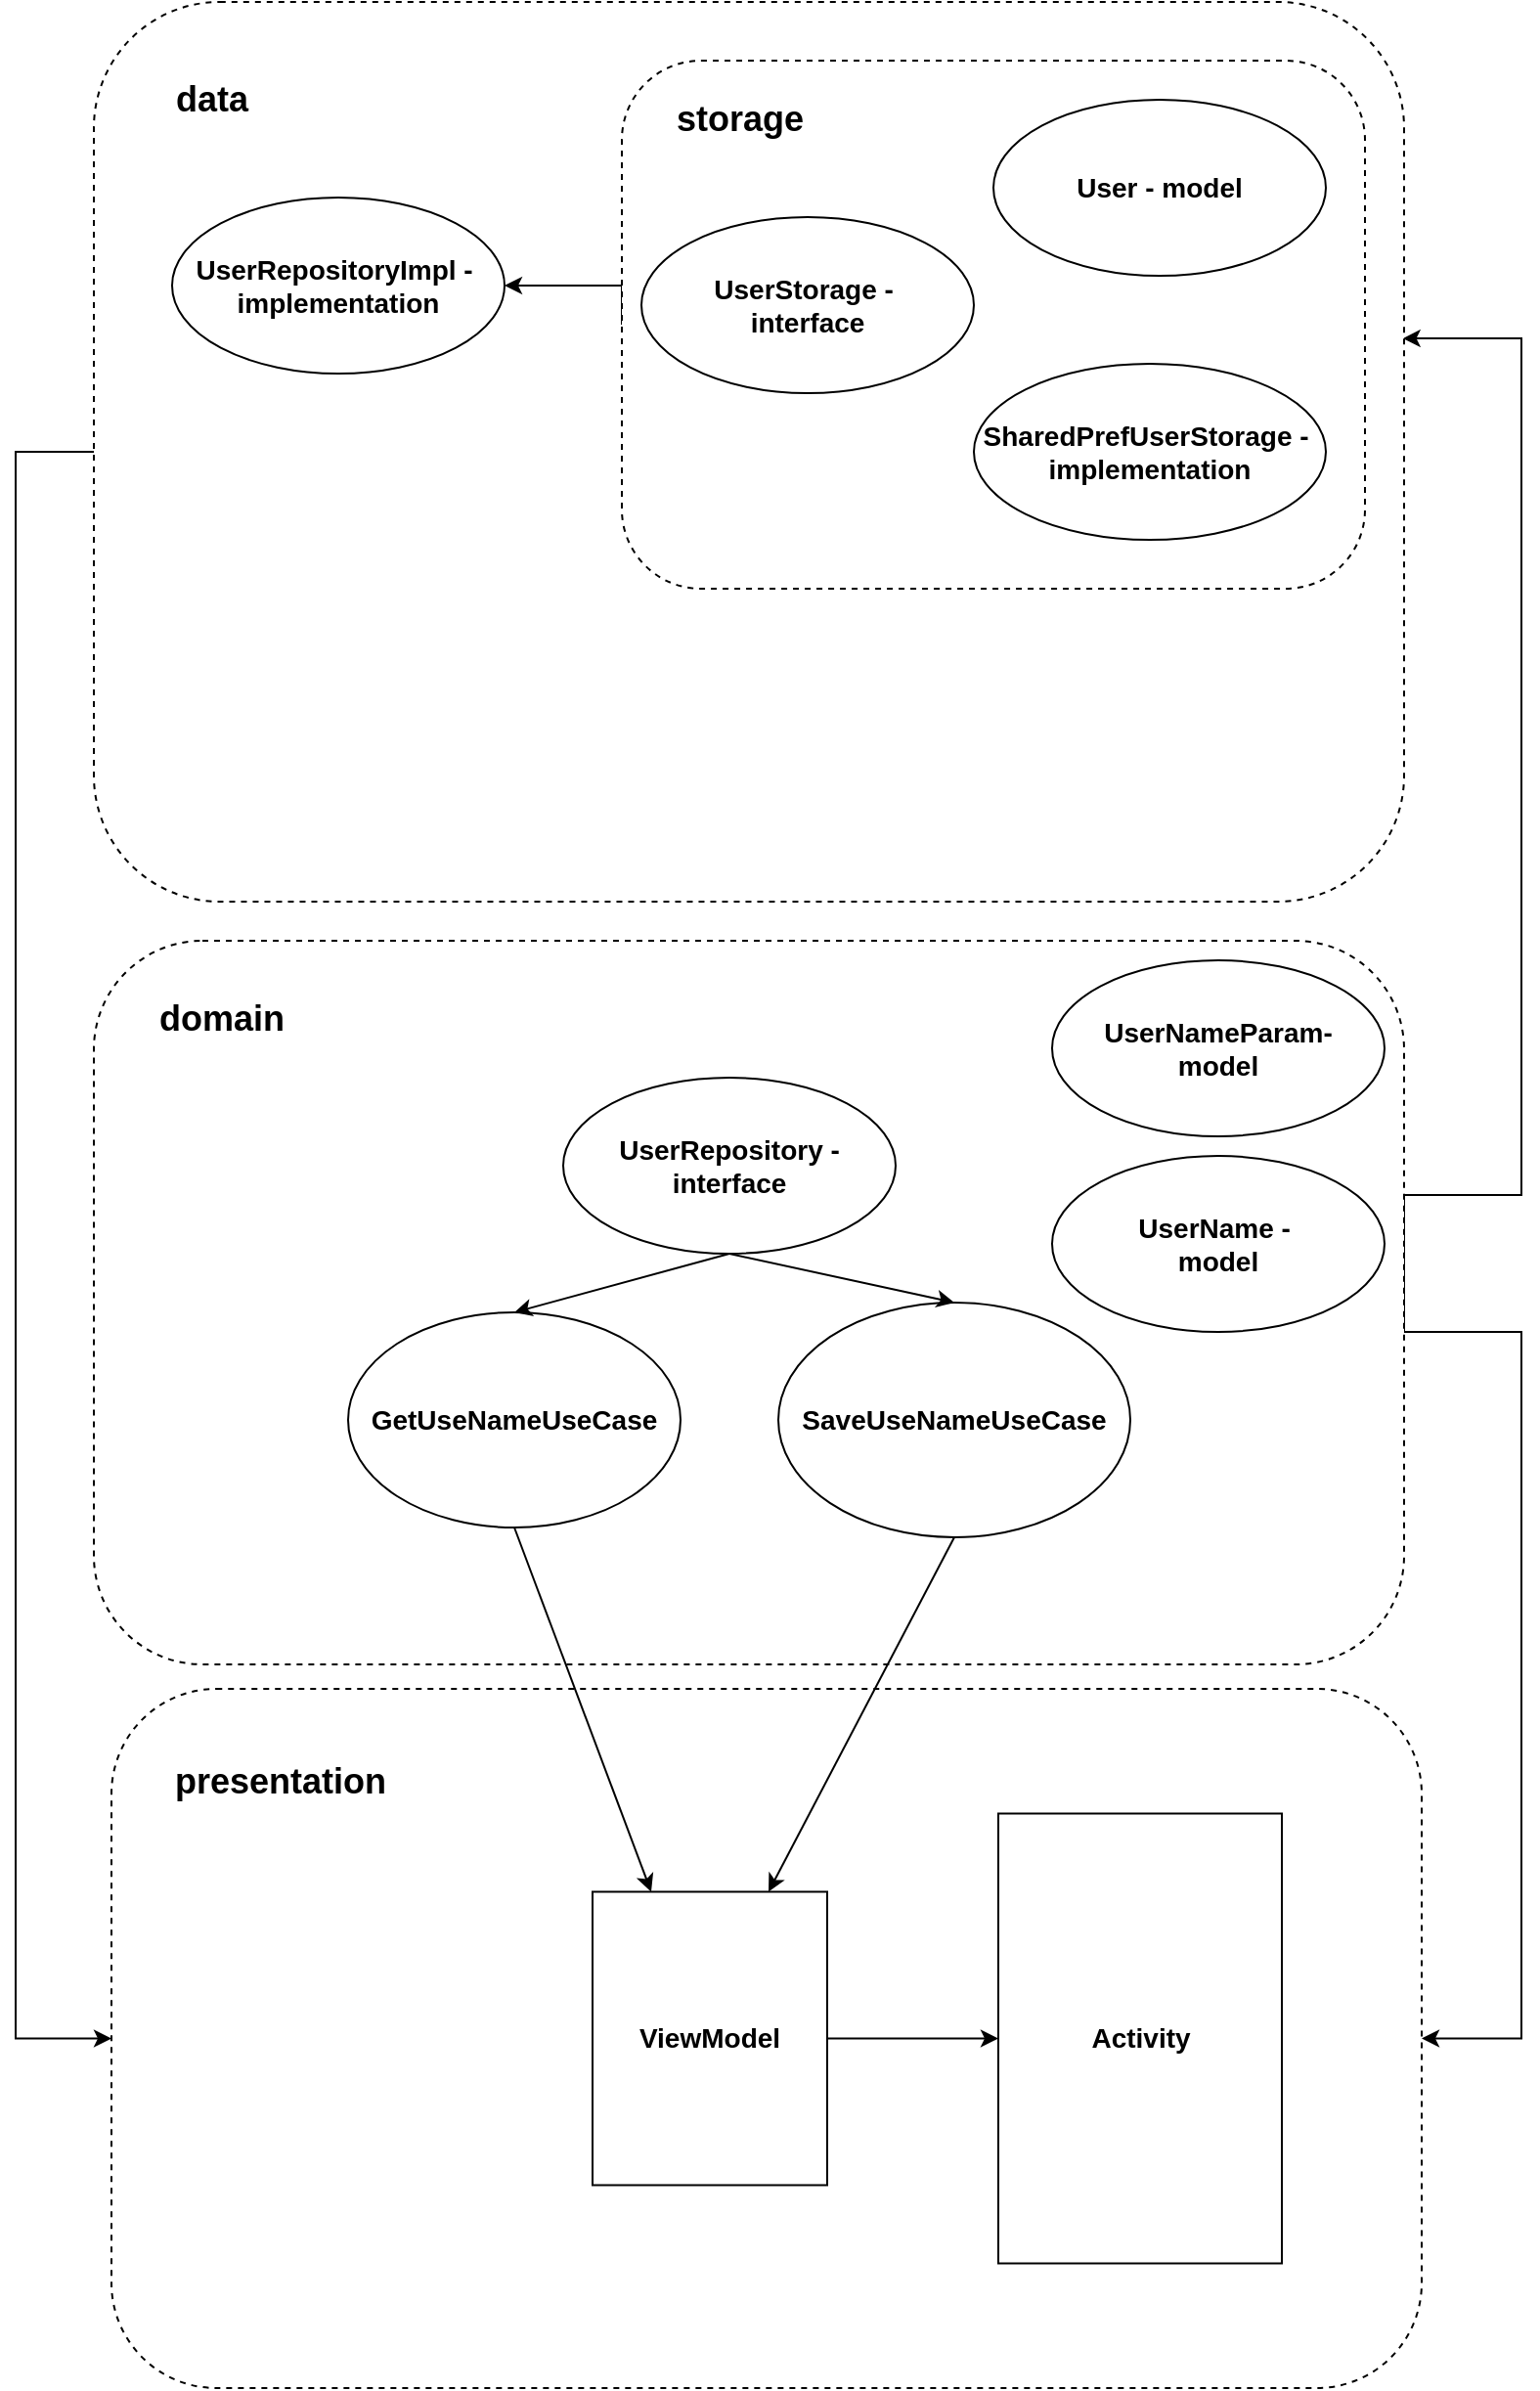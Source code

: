 <mxfile version="20.2.8" type="device"><diagram id="sp2CY9KDCXxaj9Pn9gX4" name="Страница 1"><mxGraphModel dx="1422" dy="865" grid="1" gridSize="10" guides="1" tooltips="1" connect="1" arrows="1" fold="1" page="1" pageScale="1" pageWidth="827" pageHeight="1169" math="0" shadow="0"><root><mxCell id="0"/><mxCell id="1" parent="0"/><mxCell id="xBVzUCCf7qzovv11I4ck-13" value="" style="rounded=1;whiteSpace=wrap;html=1;dashed=1;" parent="1" vertex="1"><mxGeometry x="69" y="1072.5" width="670" height="357.5" as="geometry"/></mxCell><mxCell id="NapjmJpgtVdCH8DBkaGh-11" style="edgeStyle=orthogonalEdgeStyle;rounded=0;orthogonalLoop=1;jettySize=auto;html=1;exitX=1;exitY=0.5;exitDx=0;exitDy=0;entryX=0.999;entryY=0.374;entryDx=0;entryDy=0;entryPerimeter=0;" parent="1" source="xBVzUCCf7qzovv11I4ck-11" target="xBVzUCCf7qzovv11I4ck-23" edge="1"><mxGeometry relative="1" as="geometry"><Array as="points"><mxPoint x="730" y="820"/><mxPoint x="790" y="820"/><mxPoint x="790" y="382"/></Array></mxGeometry></mxCell><mxCell id="NapjmJpgtVdCH8DBkaGh-12" style="edgeStyle=orthogonalEdgeStyle;rounded=0;orthogonalLoop=1;jettySize=auto;html=1;exitX=1;exitY=0.5;exitDx=0;exitDy=0;entryX=1;entryY=0.5;entryDx=0;entryDy=0;" parent="1" source="xBVzUCCf7qzovv11I4ck-11" target="xBVzUCCf7qzovv11I4ck-13" edge="1"><mxGeometry relative="1" as="geometry"><Array as="points"><mxPoint x="730" y="890"/><mxPoint x="790" y="890"/><mxPoint x="790" y="1251"/></Array></mxGeometry></mxCell><mxCell id="xBVzUCCf7qzovv11I4ck-11" value="" style="rounded=1;whiteSpace=wrap;html=1;dashed=1;" parent="1" vertex="1"><mxGeometry x="60" y="690" width="670" height="370" as="geometry"/></mxCell><mxCell id="xBVzUCCf7qzovv11I4ck-3" value="&lt;b&gt;&lt;font style=&quot;font-size: 14px;&quot;&gt;GetUseNameUseCase&lt;/font&gt;&lt;/b&gt;" style="ellipse;whiteSpace=wrap;html=1;" parent="1" vertex="1"><mxGeometry x="190" y="880" width="170" height="110" as="geometry"/></mxCell><mxCell id="xBVzUCCf7qzovv11I4ck-5" value="&lt;b&gt;&lt;font style=&quot;font-size: 14px;&quot;&gt;SaveUseNameUseCase&lt;/font&gt;&lt;/b&gt;" style="ellipse;whiteSpace=wrap;html=1;" parent="1" vertex="1"><mxGeometry x="410" y="875" width="180" height="120" as="geometry"/></mxCell><mxCell id="xBVzUCCf7qzovv11I4ck-8" value="" style="rounded=0;whiteSpace=wrap;html=1;rotation=90;" parent="1" vertex="1"><mxGeometry x="480" y="1178.75" width="230" height="145" as="geometry"/></mxCell><mxCell id="xBVzUCCf7qzovv11I4ck-16" value="" style="endArrow=classic;html=1;rounded=0;exitX=0.5;exitY=1;exitDx=0;exitDy=0;entryX=0.25;entryY=0;entryDx=0;entryDy=0;" parent="1" source="xBVzUCCf7qzovv11I4ck-3" target="3bcZisIVxBTGusmaFzZD-1" edge="1"><mxGeometry width="50" height="50" relative="1" as="geometry"><mxPoint x="150" y="1010" as="sourcePoint"/><mxPoint x="225" y="1127.5" as="targetPoint"/></mxGeometry></mxCell><mxCell id="xBVzUCCf7qzovv11I4ck-18" value="" style="endArrow=classic;html=1;rounded=0;exitX=0.5;exitY=1;exitDx=0;exitDy=0;entryX=0.75;entryY=0;entryDx=0;entryDy=0;" parent="1" source="xBVzUCCf7qzovv11I4ck-5" target="3bcZisIVxBTGusmaFzZD-1" edge="1"><mxGeometry width="50" height="50" relative="1" as="geometry"><mxPoint x="280" y="1010" as="sourcePoint"/><mxPoint x="435" y="1127.5" as="targetPoint"/></mxGeometry></mxCell><mxCell id="xBVzUCCf7qzovv11I4ck-19" value="&lt;b&gt;&lt;font style=&quot;font-size: 18px;&quot;&gt;domain&lt;/font&gt;&lt;/b&gt;" style="text;html=1;align=center;verticalAlign=middle;resizable=0;points=[];autosize=1;strokeColor=none;fillColor=none;" parent="1" vertex="1"><mxGeometry x="80" y="710" width="90" height="40" as="geometry"/></mxCell><mxCell id="xBVzUCCf7qzovv11I4ck-20" value="&lt;b&gt;&lt;font style=&quot;font-size: 18px;&quot;&gt;presentation&lt;/font&gt;&lt;/b&gt;" style="text;html=1;align=center;verticalAlign=middle;resizable=0;points=[];autosize=1;strokeColor=none;fillColor=none;" parent="1" vertex="1"><mxGeometry x="90" y="1100" width="130" height="40" as="geometry"/></mxCell><mxCell id="xBVzUCCf7qzovv11I4ck-22" value="&lt;b&gt;Activity&lt;/b&gt;" style="text;html=1;align=center;verticalAlign=middle;resizable=0;points=[];autosize=1;strokeColor=none;fillColor=none;fontSize=14;" parent="1" vertex="1"><mxGeometry x="560" y="1236.25" width="70" height="30" as="geometry"/></mxCell><mxCell id="NapjmJpgtVdCH8DBkaGh-13" style="edgeStyle=orthogonalEdgeStyle;rounded=0;orthogonalLoop=1;jettySize=auto;html=1;exitX=0;exitY=0.5;exitDx=0;exitDy=0;entryX=0;entryY=0.5;entryDx=0;entryDy=0;" parent="1" source="xBVzUCCf7qzovv11I4ck-23" target="xBVzUCCf7qzovv11I4ck-13" edge="1"><mxGeometry relative="1" as="geometry"><Array as="points"><mxPoint x="20" y="440"/><mxPoint x="20" y="1251"/></Array></mxGeometry></mxCell><mxCell id="xBVzUCCf7qzovv11I4ck-23" value="" style="rounded=1;whiteSpace=wrap;html=1;dashed=1;arcSize=14;" parent="1" vertex="1"><mxGeometry x="60" y="210" width="670" height="460" as="geometry"/></mxCell><mxCell id="xBVzUCCf7qzovv11I4ck-24" value="&lt;span style=&quot;font-size: 18px;&quot;&gt;&lt;b&gt;data&lt;/b&gt;&lt;/span&gt;" style="text;html=1;align=center;verticalAlign=middle;resizable=0;points=[];autosize=1;strokeColor=none;fillColor=none;" parent="1" vertex="1"><mxGeometry x="90" y="240" width="60" height="40" as="geometry"/></mxCell><mxCell id="xBVzUCCf7qzovv11I4ck-25" value="&lt;span style=&quot;font-size: 14px;&quot;&gt;&lt;b&gt;UserNameParam- &lt;br&gt;model&lt;/b&gt;&lt;/span&gt;" style="ellipse;whiteSpace=wrap;html=1;" parent="1" vertex="1"><mxGeometry x="550" y="700" width="170" height="90" as="geometry"/></mxCell><mxCell id="xBVzUCCf7qzovv11I4ck-26" value="&lt;span style=&quot;font-size: 14px;&quot;&gt;&lt;b&gt;UserName -&amp;nbsp;&lt;br&gt;model&lt;br&gt;&lt;/b&gt;&lt;/span&gt;" style="ellipse;whiteSpace=wrap;html=1;" parent="1" vertex="1"><mxGeometry x="550" y="800" width="170" height="90" as="geometry"/></mxCell><mxCell id="xBVzUCCf7qzovv11I4ck-27" value="&lt;span style=&quot;font-size: 14px;&quot;&gt;&lt;b&gt;UserRepository - interface&lt;/b&gt;&lt;/span&gt;" style="ellipse;whiteSpace=wrap;html=1;" parent="1" vertex="1"><mxGeometry x="300" y="760" width="170" height="90" as="geometry"/></mxCell><mxCell id="xBVzUCCf7qzovv11I4ck-28" value="&lt;span style=&quot;font-size: 14px;&quot;&gt;&lt;b&gt;UserRepositoryImpl -&amp;nbsp;&lt;br&gt;implementation&lt;br&gt;&lt;/b&gt;&lt;/span&gt;" style="ellipse;whiteSpace=wrap;html=1;" parent="1" vertex="1"><mxGeometry x="100" y="310" width="170" height="90" as="geometry"/></mxCell><mxCell id="xBVzUCCf7qzovv11I4ck-29" value="" style="endArrow=classic;html=1;rounded=0;exitX=0.5;exitY=1;exitDx=0;exitDy=0;entryX=0.5;entryY=0;entryDx=0;entryDy=0;" parent="1" source="xBVzUCCf7qzovv11I4ck-27" target="xBVzUCCf7qzovv11I4ck-3" edge="1"><mxGeometry width="50" height="50" relative="1" as="geometry"><mxPoint x="285" y="1000" as="sourcePoint"/><mxPoint x="368.75" y="1146.25" as="targetPoint"/></mxGeometry></mxCell><mxCell id="xBVzUCCf7qzovv11I4ck-30" value="" style="endArrow=classic;html=1;rounded=0;exitX=0.5;exitY=1;exitDx=0;exitDy=0;entryX=0.5;entryY=0;entryDx=0;entryDy=0;" parent="1" source="xBVzUCCf7qzovv11I4ck-27" target="xBVzUCCf7qzovv11I4ck-5" edge="1"><mxGeometry width="50" height="50" relative="1" as="geometry"><mxPoint x="295" y="1010" as="sourcePoint"/><mxPoint x="378.75" y="1156.25" as="targetPoint"/></mxGeometry></mxCell><mxCell id="NapjmJpgtVdCH8DBkaGh-9" style="edgeStyle=orthogonalEdgeStyle;rounded=0;orthogonalLoop=1;jettySize=auto;html=1;exitX=0;exitY=0.5;exitDx=0;exitDy=0;entryX=1;entryY=0.5;entryDx=0;entryDy=0;" parent="1" source="NapjmJpgtVdCH8DBkaGh-2" target="xBVzUCCf7qzovv11I4ck-28" edge="1"><mxGeometry relative="1" as="geometry"><Array as="points"><mxPoint x="330" y="355"/></Array></mxGeometry></mxCell><mxCell id="NapjmJpgtVdCH8DBkaGh-2" value="" style="rounded=1;whiteSpace=wrap;html=1;dashed=1;" parent="1" vertex="1"><mxGeometry x="330" y="240" width="380" height="270" as="geometry"/></mxCell><mxCell id="NapjmJpgtVdCH8DBkaGh-3" value="&lt;span style=&quot;font-size: 14px;&quot;&gt;&lt;b&gt;UserStorage -&amp;nbsp;&lt;br&gt;interface&lt;br&gt;&lt;/b&gt;&lt;/span&gt;" style="ellipse;whiteSpace=wrap;html=1;" parent="1" vertex="1"><mxGeometry x="340" y="320" width="170" height="90" as="geometry"/></mxCell><mxCell id="NapjmJpgtVdCH8DBkaGh-5" value="&lt;span style=&quot;font-size: 14px;&quot;&gt;&lt;b&gt;SharedPrefUserStorage -&amp;nbsp;&lt;br&gt;implementation&lt;br&gt;&lt;/b&gt;&lt;/span&gt;" style="ellipse;whiteSpace=wrap;html=1;" parent="1" vertex="1"><mxGeometry x="510" y="395" width="180" height="90" as="geometry"/></mxCell><mxCell id="NapjmJpgtVdCH8DBkaGh-6" value="&lt;span style=&quot;font-size: 14px;&quot;&gt;&lt;b&gt;User - model&lt;br&gt;&lt;/b&gt;&lt;/span&gt;" style="ellipse;whiteSpace=wrap;html=1;" parent="1" vertex="1"><mxGeometry x="520" y="260" width="170" height="90" as="geometry"/></mxCell><mxCell id="NapjmJpgtVdCH8DBkaGh-7" value="&lt;span style=&quot;font-size: 18px;&quot;&gt;&lt;b&gt;storage&lt;/b&gt;&lt;/span&gt;" style="text;html=1;align=center;verticalAlign=middle;resizable=0;points=[];autosize=1;strokeColor=none;fillColor=none;" parent="1" vertex="1"><mxGeometry x="345" y="250" width="90" height="40" as="geometry"/></mxCell><mxCell id="3bcZisIVxBTGusmaFzZD-2" value="" style="edgeStyle=orthogonalEdgeStyle;rounded=0;orthogonalLoop=1;jettySize=auto;html=1;fontSize=14;" edge="1" parent="1" source="3bcZisIVxBTGusmaFzZD-1" target="xBVzUCCf7qzovv11I4ck-8"><mxGeometry relative="1" as="geometry"/></mxCell><mxCell id="3bcZisIVxBTGusmaFzZD-1" value="&lt;b&gt;&lt;font style=&quot;font-size: 14px;&quot;&gt;ViewModel&lt;/font&gt;&lt;/b&gt;" style="rounded=0;whiteSpace=wrap;html=1;" vertex="1" parent="1"><mxGeometry x="315" y="1176.25" width="120" height="150" as="geometry"/></mxCell></root></mxGraphModel></diagram></mxfile>